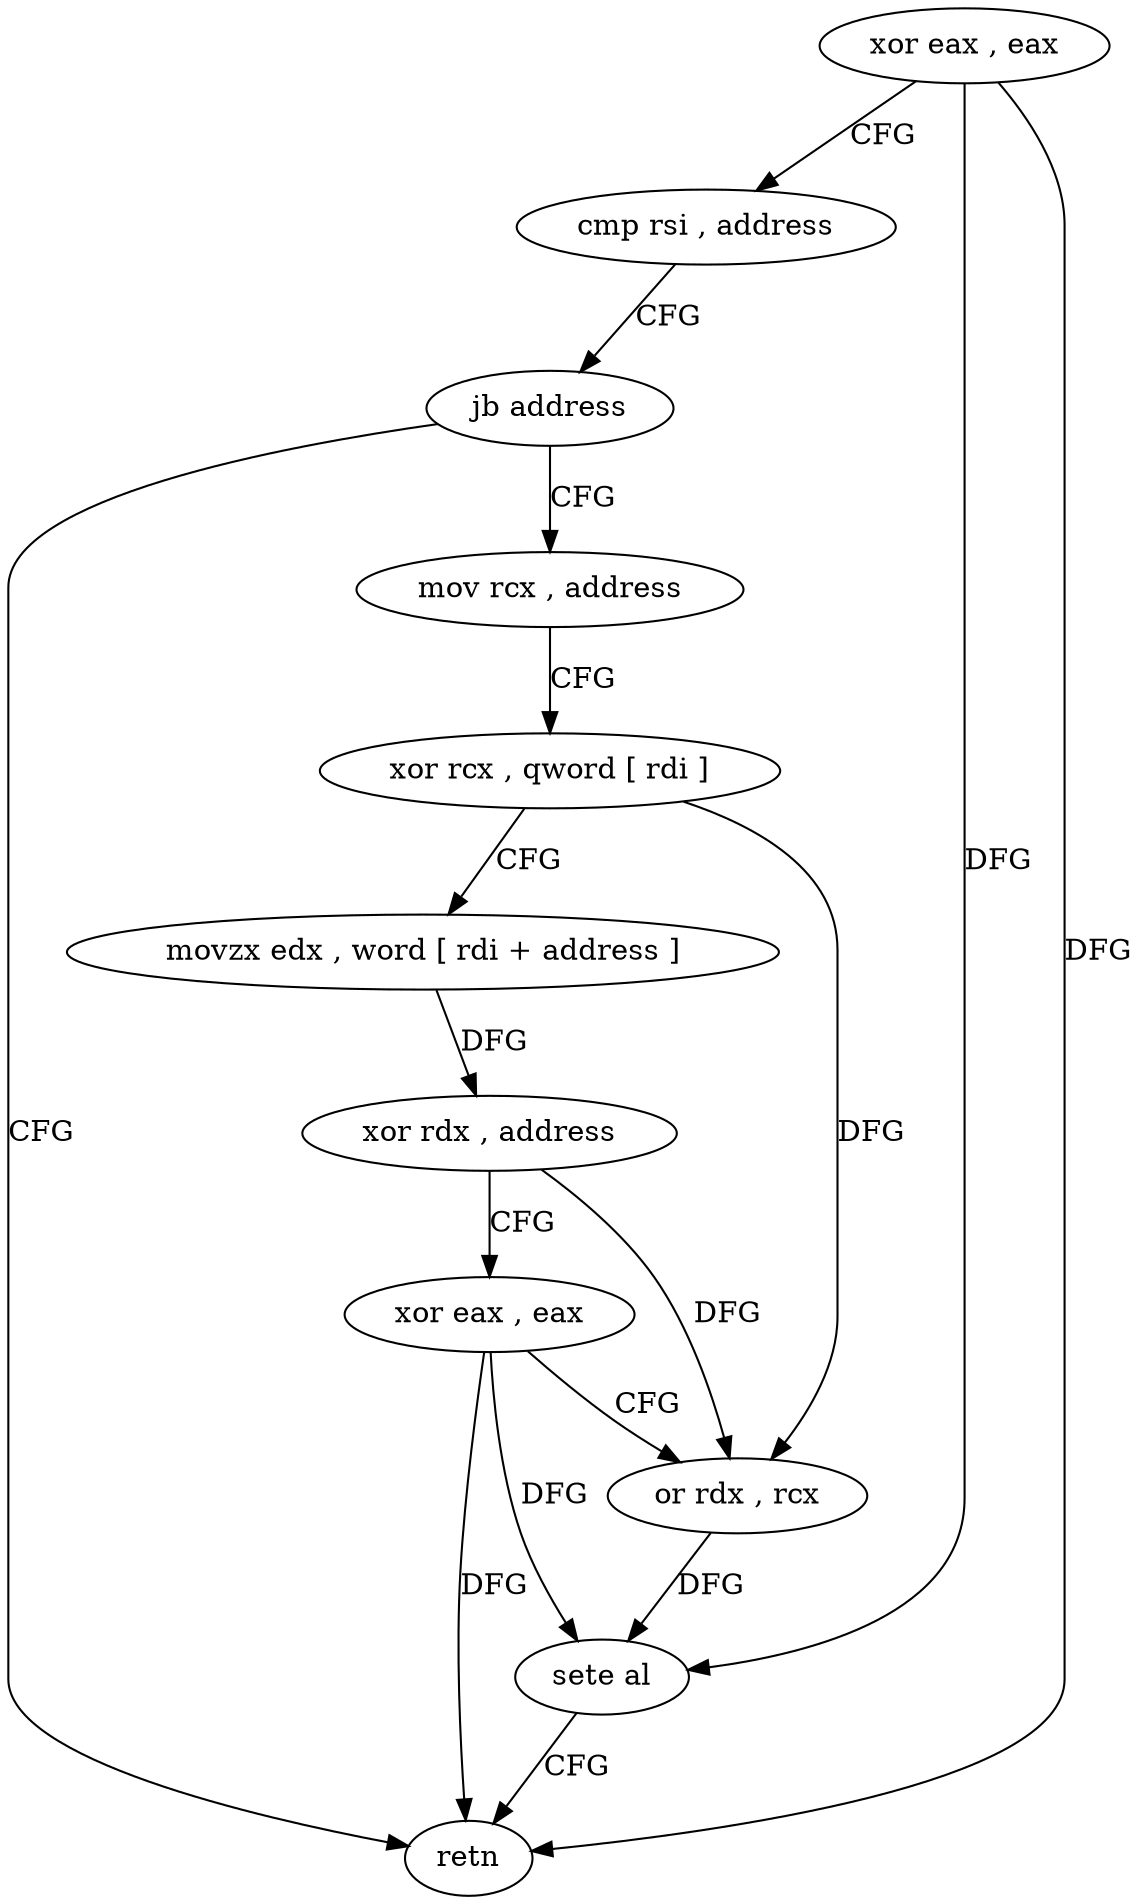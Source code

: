 digraph "func" {
"4209104" [label = "xor eax , eax" ]
"4209106" [label = "cmp rsi , address" ]
"4209110" [label = "jb address" ]
"4209141" [label = "retn" ]
"4209112" [label = "mov rcx , address" ]
"4209122" [label = "xor rcx , qword [ rdi ]" ]
"4209125" [label = "movzx edx , word [ rdi + address ]" ]
"4209129" [label = "xor rdx , address" ]
"4209133" [label = "xor eax , eax" ]
"4209135" [label = "or rdx , rcx" ]
"4209138" [label = "sete al" ]
"4209104" -> "4209106" [ label = "CFG" ]
"4209104" -> "4209141" [ label = "DFG" ]
"4209104" -> "4209138" [ label = "DFG" ]
"4209106" -> "4209110" [ label = "CFG" ]
"4209110" -> "4209141" [ label = "CFG" ]
"4209110" -> "4209112" [ label = "CFG" ]
"4209112" -> "4209122" [ label = "CFG" ]
"4209122" -> "4209125" [ label = "CFG" ]
"4209122" -> "4209135" [ label = "DFG" ]
"4209125" -> "4209129" [ label = "DFG" ]
"4209129" -> "4209133" [ label = "CFG" ]
"4209129" -> "4209135" [ label = "DFG" ]
"4209133" -> "4209135" [ label = "CFG" ]
"4209133" -> "4209141" [ label = "DFG" ]
"4209133" -> "4209138" [ label = "DFG" ]
"4209135" -> "4209138" [ label = "DFG" ]
"4209138" -> "4209141" [ label = "CFG" ]
}
